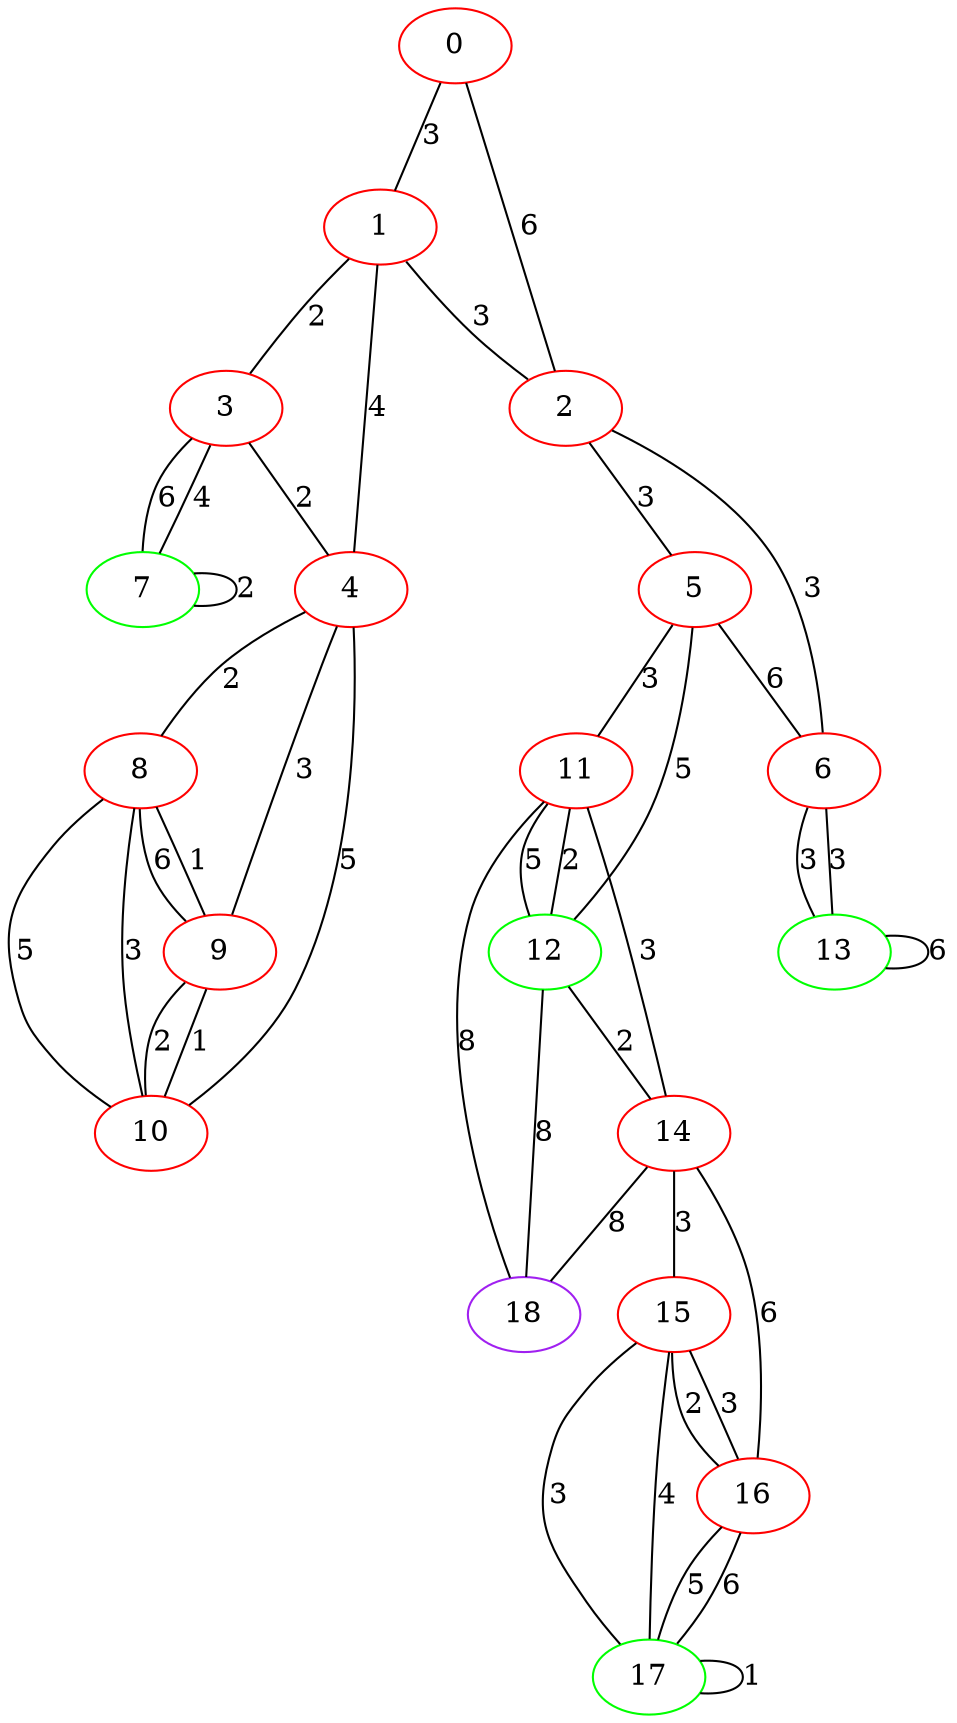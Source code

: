 graph "" {
0 [color=red, weight=1];
1 [color=red, weight=1];
2 [color=red, weight=1];
3 [color=red, weight=1];
4 [color=red, weight=1];
5 [color=red, weight=1];
6 [color=red, weight=1];
7 [color=green, weight=2];
8 [color=red, weight=1];
9 [color=red, weight=1];
10 [color=red, weight=1];
11 [color=red, weight=1];
12 [color=green, weight=2];
13 [color=green, weight=2];
14 [color=red, weight=1];
15 [color=red, weight=1];
16 [color=red, weight=1];
17 [color=green, weight=2];
18 [color=purple, weight=4];
0 -- 1  [key=0, label=3];
0 -- 2  [key=0, label=6];
1 -- 2  [key=0, label=3];
1 -- 3  [key=0, label=2];
1 -- 4  [key=0, label=4];
2 -- 5  [key=0, label=3];
2 -- 6  [key=0, label=3];
3 -- 4  [key=0, label=2];
3 -- 7  [key=0, label=6];
3 -- 7  [key=1, label=4];
4 -- 8  [key=0, label=2];
4 -- 9  [key=0, label=3];
4 -- 10  [key=0, label=5];
5 -- 11  [key=0, label=3];
5 -- 12  [key=0, label=5];
5 -- 6  [key=0, label=6];
6 -- 13  [key=0, label=3];
6 -- 13  [key=1, label=3];
7 -- 7  [key=0, label=2];
8 -- 9  [key=0, label=6];
8 -- 9  [key=1, label=1];
8 -- 10  [key=0, label=5];
8 -- 10  [key=1, label=3];
9 -- 10  [key=0, label=1];
9 -- 10  [key=1, label=2];
11 -- 18  [key=0, label=8];
11 -- 12  [key=0, label=5];
11 -- 12  [key=1, label=2];
11 -- 14  [key=0, label=3];
12 -- 18  [key=0, label=8];
12 -- 14  [key=0, label=2];
13 -- 13  [key=0, label=6];
14 -- 16  [key=0, label=6];
14 -- 18  [key=0, label=8];
14 -- 15  [key=0, label=3];
15 -- 16  [key=0, label=3];
15 -- 16  [key=1, label=2];
15 -- 17  [key=0, label=3];
15 -- 17  [key=1, label=4];
16 -- 17  [key=0, label=5];
16 -- 17  [key=1, label=6];
17 -- 17  [key=0, label=1];
}
